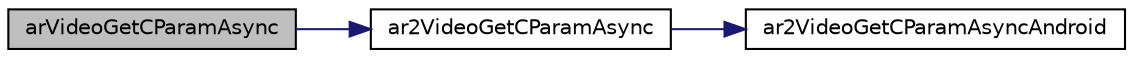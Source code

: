digraph "arVideoGetCParamAsync"
{
 // INTERACTIVE_SVG=YES
  edge [fontname="Helvetica",fontsize="10",labelfontname="Helvetica",labelfontsize="10"];
  node [fontname="Helvetica",fontsize="10",shape=record];
  rankdir="LR";
  Node1 [label="arVideoGetCParamAsync",height=0.2,width=0.4,color="black", fillcolor="grey75", style="filled", fontcolor="black"];
  Node1 -> Node2 [color="midnightblue",fontsize="10",style="solid",fontname="Helvetica"];
  Node2 [label="ar2VideoGetCParamAsync",height=0.2,width=0.4,color="black", fillcolor="white", style="filled",URL="$video_8h.html#a2843fa74ee06a4bb3c978587498d54bb"];
  Node2 -> Node3 [color="midnightblue",fontsize="10",style="solid",fontname="Helvetica"];
  Node3 [label="ar2VideoGetCParamAsyncAndroid",height=0.2,width=0.4,color="black", fillcolor="white", style="filled",URL="$video_android_8h.html#af3c5d4ea25a5d6051ad596ec045a2611"];
}
